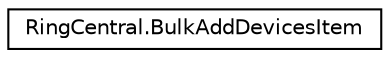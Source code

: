 digraph "Graphical Class Hierarchy"
{
 // LATEX_PDF_SIZE
  edge [fontname="Helvetica",fontsize="10",labelfontname="Helvetica",labelfontsize="10"];
  node [fontname="Helvetica",fontsize="10",shape=record];
  rankdir="LR";
  Node0 [label="RingCentral.BulkAddDevicesItem",height=0.2,width=0.4,color="black", fillcolor="white", style="filled",URL="$classRingCentral_1_1BulkAddDevicesItem.html",tooltip=" "];
}
